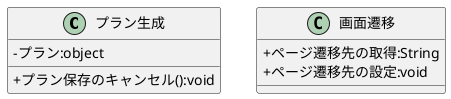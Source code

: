 @startuml

skinparam classAttributeIconSize 0

    class プラン生成{
        - プラン:object
        + プラン保存のキャンセル():void
    }
    
    class 画面遷移{
        + ページ遷移先の取得:String
        + ページ遷移先の設定:void
    }
    
@enduml
